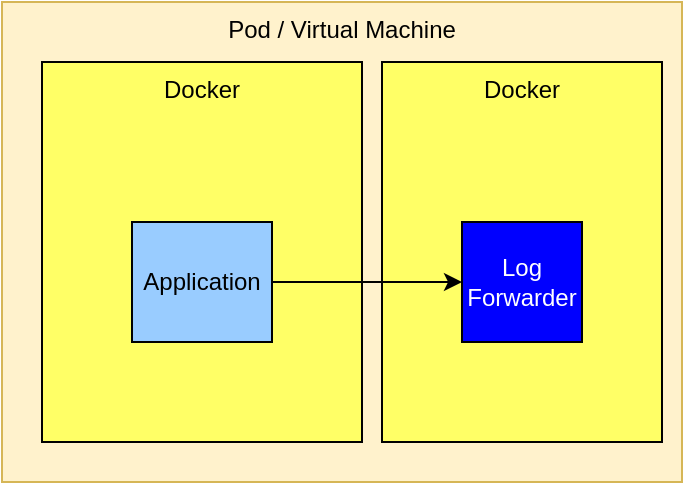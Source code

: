<mxfile version="10.5.9" type="device"><diagram id="5SG5qToZW8ppSJovxSJi" name="Page-1"><mxGraphModel dx="2038" dy="1010" grid="1" gridSize="10" guides="1" tooltips="1" connect="1" arrows="1" fold="1" page="1" pageScale="1" pageWidth="1100" pageHeight="850" math="0" shadow="0"><root><mxCell id="0"/><mxCell id="1" parent="0"/><mxCell id="lxpd2nfBq5wt9JYEahQR-14" value="Pod / Virtual Machine" style="rounded=0;whiteSpace=wrap;html=1;fillColor=#fff2cc;strokeColor=#d6b656;verticalAlign=top;" parent="1" vertex="1"><mxGeometry x="140" y="190" width="340" height="240" as="geometry"/></mxCell><mxCell id="p8kqTDEFC9a0H7E73o_m-1" value="Docker" style="rounded=0;whiteSpace=wrap;html=1;labelPosition=center;verticalLabelPosition=middle;align=center;verticalAlign=top;fillColor=#FFFF66;" vertex="1" parent="1"><mxGeometry x="330" y="220" width="140" height="190" as="geometry"/></mxCell><mxCell id="lxpd2nfBq5wt9JYEahQR-1" value="Docker" style="rounded=0;whiteSpace=wrap;html=1;labelPosition=center;verticalLabelPosition=middle;align=center;verticalAlign=top;fillColor=#FFFF66;" parent="1" vertex="1"><mxGeometry x="160" y="220" width="160" height="190" as="geometry"/></mxCell><mxCell id="lxpd2nfBq5wt9JYEahQR-2" value="Application" style="rounded=0;whiteSpace=wrap;html=1;fillColor=#99CCFF;" parent="1" vertex="1"><mxGeometry x="205" y="300" width="70" height="60" as="geometry"/></mxCell><mxCell id="lxpd2nfBq5wt9JYEahQR-9" value="" style="endArrow=classic;html=1;entryX=0;entryY=0.5;entryDx=0;entryDy=0;jumpStyle=sharp;exitX=1;exitY=0.5;exitDx=0;exitDy=0;" parent="1" source="lxpd2nfBq5wt9JYEahQR-2" target="lxpd2nfBq5wt9JYEahQR-10" edge="1"><mxGeometry width="50" height="50" relative="1" as="geometry"><mxPoint x="390" y="290" as="sourcePoint"/><mxPoint x="315" y="350" as="targetPoint"/><Array as="points"><mxPoint x="315" y="330"/></Array></mxGeometry></mxCell><mxCell id="lxpd2nfBq5wt9JYEahQR-10" value="Log Forwarder" style="whiteSpace=wrap;html=1;aspect=fixed;fillColor=#0000FF;fontColor=#FFFFFF;" parent="1" vertex="1"><mxGeometry x="370" y="300" width="60" height="60" as="geometry"/></mxCell></root></mxGraphModel></diagram></mxfile>